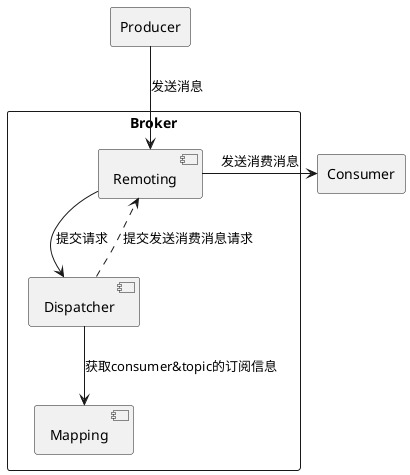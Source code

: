 @startuml
''' Node
rectangle Producer{
}

rectangle Broker{
    component Remoting{
    }
    component Mapping{
    }
    component Dispatcher{
    }
}

rectangle Consumer{
}

''' relation
Producer --> Remoting : 发送消息

Remoting --> Dispatcher : 提交请求
Dispatcher --> Mapping : 获取consumer&topic的订阅信息

Dispatcher ..> Remoting : 提交发送消费消息请求
Remoting -> Consumer : 发送消费消息

@enduml
